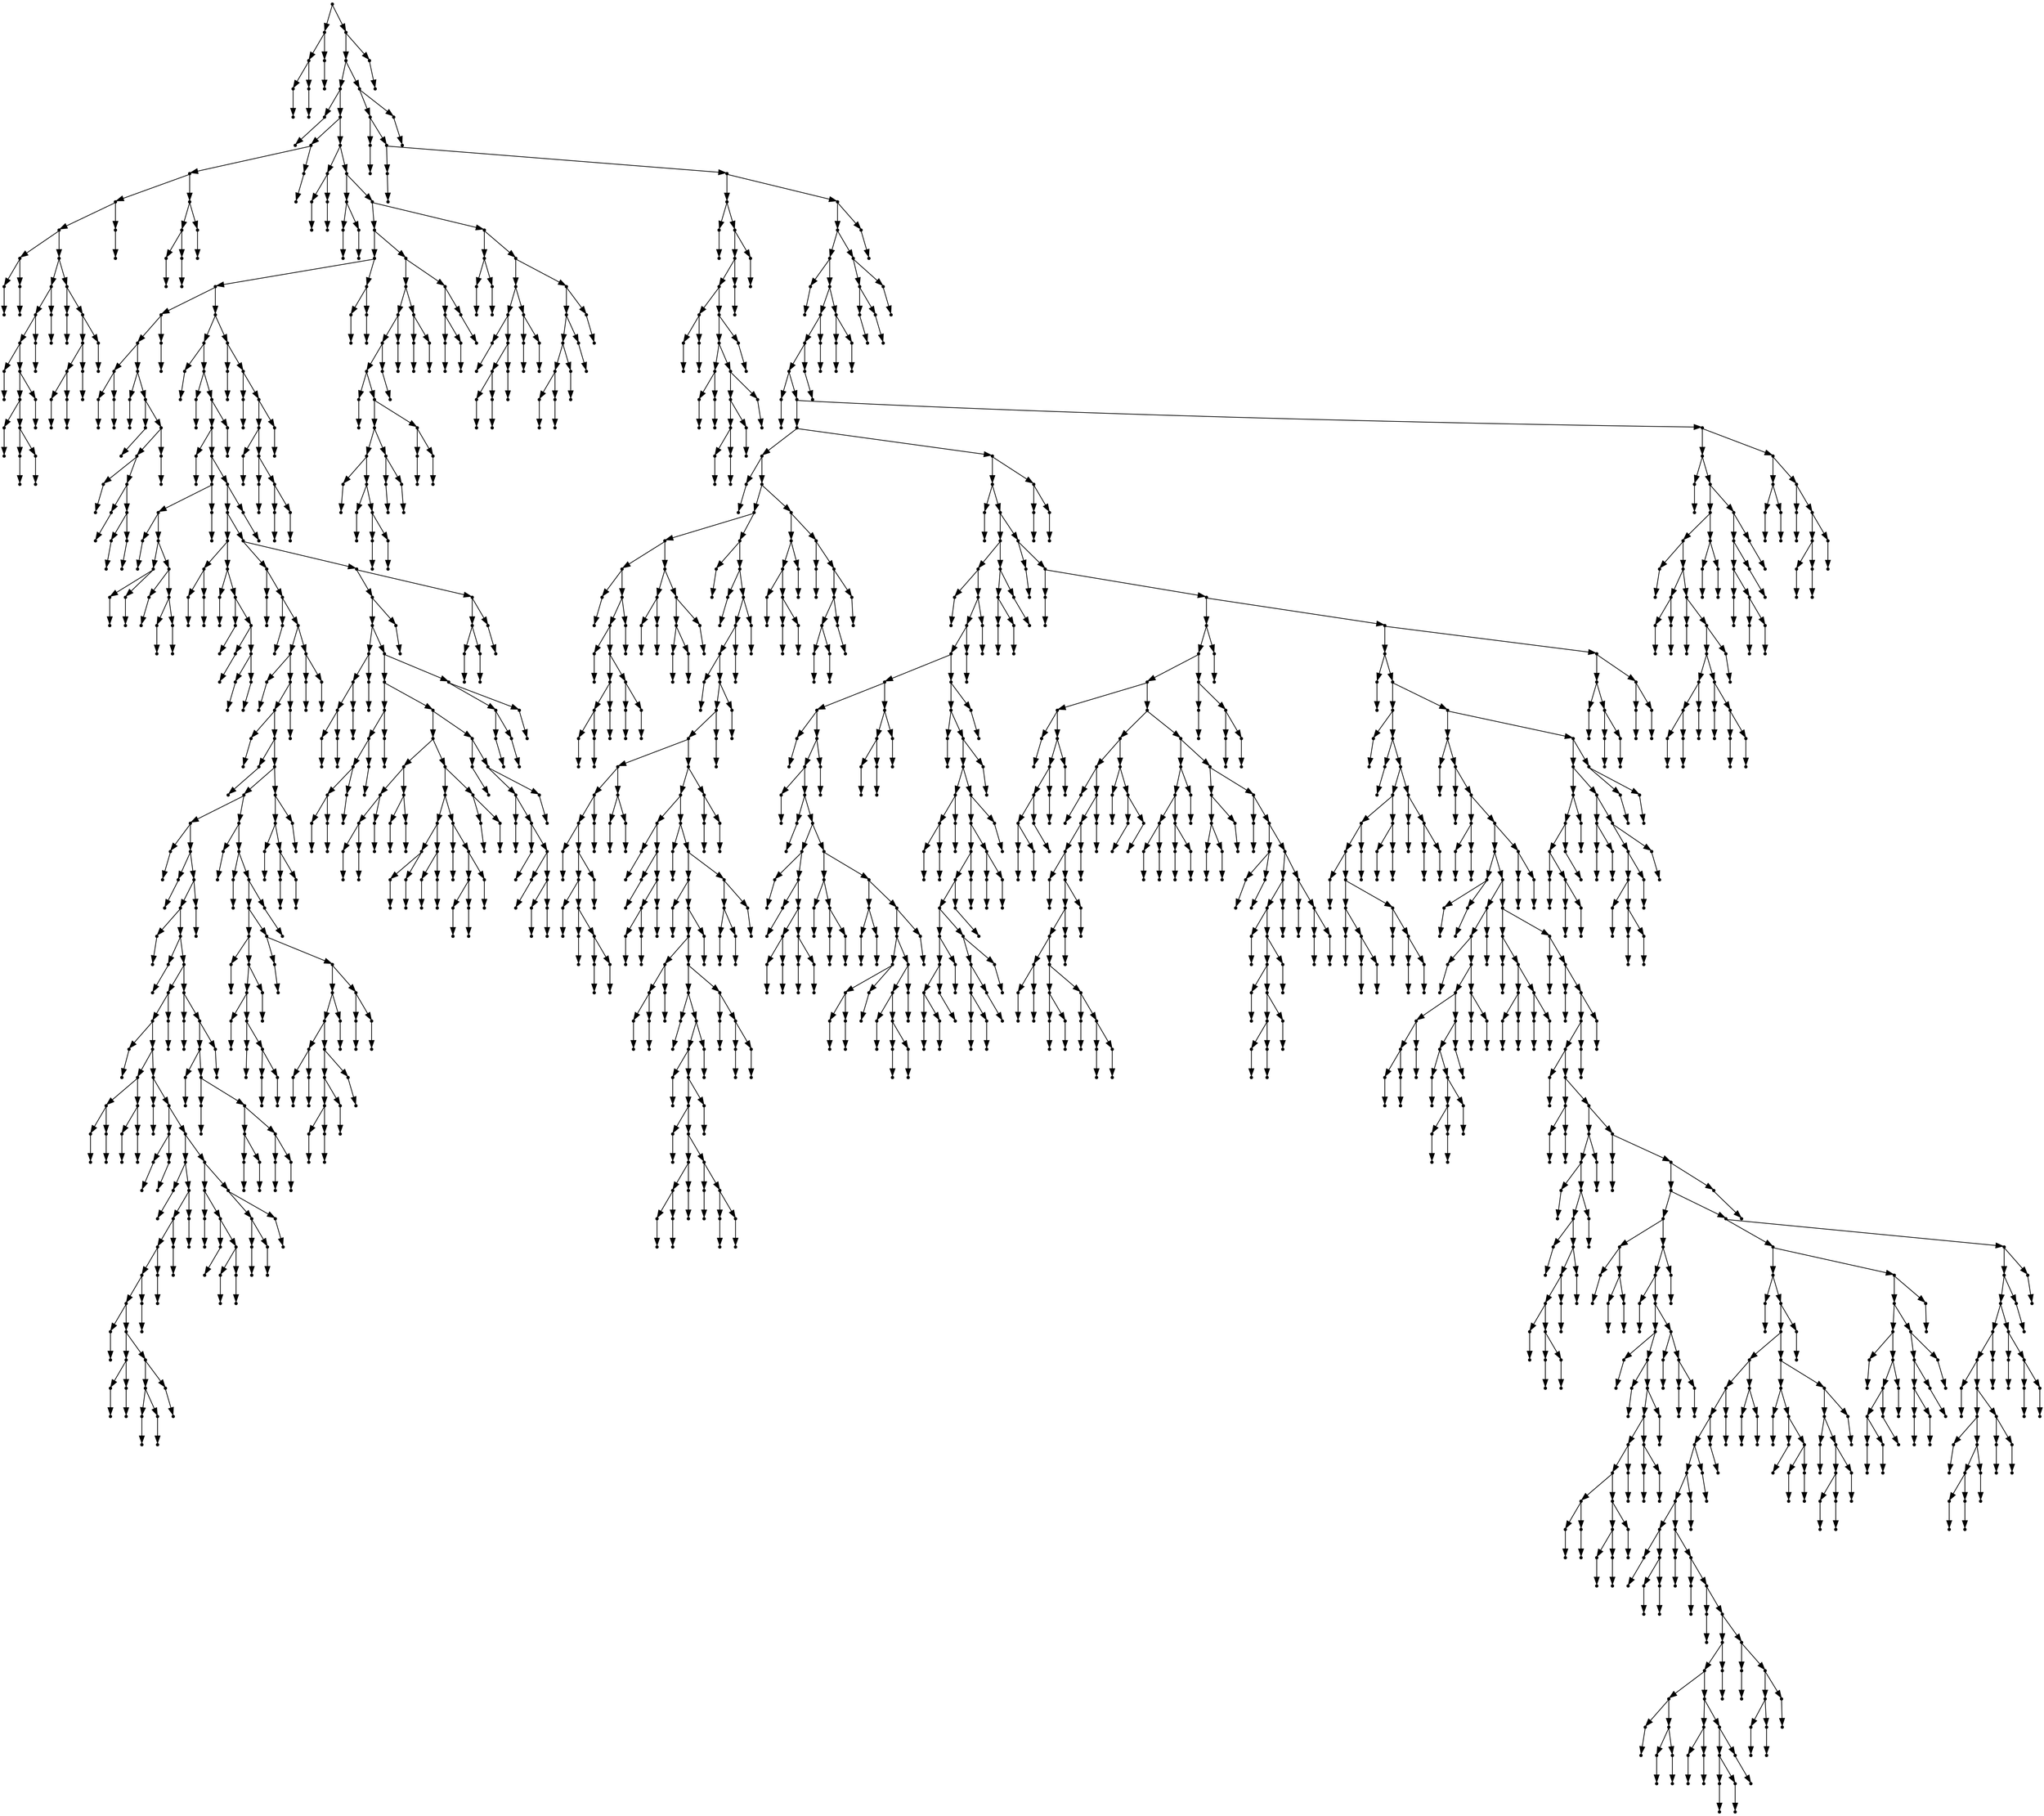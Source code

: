 digraph {
  1744 [shape=point];
  7 [shape=point];
  4 [shape=point];
  1 [shape=point];
  0 [shape=point];
  3 [shape=point];
  2 [shape=point];
  6 [shape=point];
  5 [shape=point];
  1743 [shape=point];
  1740 [shape=point];
  606 [shape=point];
  9 [shape=point];
  8 [shape=point];
  605 [shape=point];
  65 [shape=point];
  62 [shape=point];
  53 [shape=point];
  50 [shape=point];
  14 [shape=point];
  11 [shape=point];
  10 [shape=point];
  13 [shape=point];
  12 [shape=point];
  49 [shape=point];
  34 [shape=point];
  31 [shape=point];
  28 [shape=point];
  16 [shape=point];
  15 [shape=point];
  27 [shape=point];
  24 [shape=point];
  18 [shape=point];
  17 [shape=point];
  23 [shape=point];
  20 [shape=point];
  19 [shape=point];
  22 [shape=point];
  21 [shape=point];
  26 [shape=point];
  25 [shape=point];
  30 [shape=point];
  29 [shape=point];
  33 [shape=point];
  32 [shape=point];
  48 [shape=point];
  36 [shape=point];
  35 [shape=point];
  47 [shape=point];
  44 [shape=point];
  41 [shape=point];
  38 [shape=point];
  37 [shape=point];
  40 [shape=point];
  39 [shape=point];
  43 [shape=point];
  42 [shape=point];
  46 [shape=point];
  45 [shape=point];
  52 [shape=point];
  51 [shape=point];
  61 [shape=point];
  58 [shape=point];
  55 [shape=point];
  54 [shape=point];
  57 [shape=point];
  56 [shape=point];
  60 [shape=point];
  59 [shape=point];
  64 [shape=point];
  63 [shape=point];
  604 [shape=point];
  70 [shape=point];
  67 [shape=point];
  66 [shape=point];
  69 [shape=point];
  68 [shape=point];
  603 [shape=point];
  75 [shape=point];
  72 [shape=point];
  71 [shape=point];
  74 [shape=point];
  73 [shape=point];
  602 [shape=point];
  563 [shape=point];
  515 [shape=point];
  509 [shape=point];
  104 [shape=point];
  101 [shape=point];
  80 [shape=point];
  77 [shape=point];
  76 [shape=point];
  79 [shape=point];
  78 [shape=point];
  100 [shape=point];
  82 [shape=point];
  81 [shape=point];
  99 [shape=point];
  84 [shape=point];
  83 [shape=point];
  98 [shape=point];
  95 [shape=point];
  86 [shape=point];
  85 [shape=point];
  94 [shape=point];
  88 [shape=point];
  87 [shape=point];
  93 [shape=point];
  90 [shape=point];
  89 [shape=point];
  92 [shape=point];
  91 [shape=point];
  97 [shape=point];
  96 [shape=point];
  103 [shape=point];
  102 [shape=point];
  508 [shape=point];
  487 [shape=point];
  106 [shape=point];
  105 [shape=point];
  486 [shape=point];
  108 [shape=point];
  107 [shape=point];
  485 [shape=point];
  482 [shape=point];
  110 [shape=point];
  109 [shape=point];
  481 [shape=point];
  130 [shape=point];
  127 [shape=point];
  112 [shape=point];
  111 [shape=point];
  126 [shape=point];
  117 [shape=point];
  114 [shape=point];
  113 [shape=point];
  116 [shape=point];
  115 [shape=point];
  125 [shape=point];
  119 [shape=point];
  118 [shape=point];
  124 [shape=point];
  121 [shape=point];
  120 [shape=point];
  123 [shape=point];
  122 [shape=point];
  129 [shape=point];
  128 [shape=point];
  480 [shape=point];
  477 [shape=point];
  150 [shape=point];
  135 [shape=point];
  132 [shape=point];
  131 [shape=point];
  134 [shape=point];
  133 [shape=point];
  149 [shape=point];
  137 [shape=point];
  136 [shape=point];
  148 [shape=point];
  139 [shape=point];
  138 [shape=point];
  147 [shape=point];
  141 [shape=point];
  140 [shape=point];
  146 [shape=point];
  143 [shape=point];
  142 [shape=point];
  145 [shape=point];
  144 [shape=point];
  476 [shape=point];
  362 [shape=point];
  152 [shape=point];
  151 [shape=point];
  361 [shape=point];
  154 [shape=point];
  153 [shape=point];
  360 [shape=point];
  354 [shape=point];
  156 [shape=point];
  155 [shape=point];
  353 [shape=point];
  350 [shape=point];
  158 [shape=point];
  157 [shape=point];
  349 [shape=point];
  160 [shape=point];
  159 [shape=point];
  348 [shape=point];
  336 [shape=point];
  279 [shape=point];
  162 [shape=point];
  161 [shape=point];
  278 [shape=point];
  164 [shape=point];
  163 [shape=point];
  277 [shape=point];
  274 [shape=point];
  166 [shape=point];
  165 [shape=point];
  273 [shape=point];
  168 [shape=point];
  167 [shape=point];
  272 [shape=point];
  248 [shape=point];
  245 [shape=point];
  170 [shape=point];
  169 [shape=point];
  244 [shape=point];
  181 [shape=point];
  175 [shape=point];
  172 [shape=point];
  171 [shape=point];
  174 [shape=point];
  173 [shape=point];
  180 [shape=point];
  177 [shape=point];
  176 [shape=point];
  179 [shape=point];
  178 [shape=point];
  243 [shape=point];
  183 [shape=point];
  182 [shape=point];
  242 [shape=point];
  188 [shape=point];
  185 [shape=point];
  184 [shape=point];
  187 [shape=point];
  186 [shape=point];
  241 [shape=point];
  220 [shape=point];
  190 [shape=point];
  189 [shape=point];
  219 [shape=point];
  216 [shape=point];
  213 [shape=point];
  210 [shape=point];
  207 [shape=point];
  192 [shape=point];
  191 [shape=point];
  206 [shape=point];
  197 [shape=point];
  194 [shape=point];
  193 [shape=point];
  196 [shape=point];
  195 [shape=point];
  205 [shape=point];
  202 [shape=point];
  199 [shape=point];
  198 [shape=point];
  201 [shape=point];
  200 [shape=point];
  204 [shape=point];
  203 [shape=point];
  209 [shape=point];
  208 [shape=point];
  212 [shape=point];
  211 [shape=point];
  215 [shape=point];
  214 [shape=point];
  218 [shape=point];
  217 [shape=point];
  240 [shape=point];
  231 [shape=point];
  222 [shape=point];
  221 [shape=point];
  230 [shape=point];
  224 [shape=point];
  223 [shape=point];
  229 [shape=point];
  226 [shape=point];
  225 [shape=point];
  228 [shape=point];
  227 [shape=point];
  239 [shape=point];
  236 [shape=point];
  233 [shape=point];
  232 [shape=point];
  235 [shape=point];
  234 [shape=point];
  238 [shape=point];
  237 [shape=point];
  247 [shape=point];
  246 [shape=point];
  271 [shape=point];
  250 [shape=point];
  249 [shape=point];
  270 [shape=point];
  267 [shape=point];
  252 [shape=point];
  251 [shape=point];
  266 [shape=point];
  254 [shape=point];
  253 [shape=point];
  265 [shape=point];
  259 [shape=point];
  256 [shape=point];
  255 [shape=point];
  258 [shape=point];
  257 [shape=point];
  264 [shape=point];
  261 [shape=point];
  260 [shape=point];
  263 [shape=point];
  262 [shape=point];
  269 [shape=point];
  268 [shape=point];
  276 [shape=point];
  275 [shape=point];
  335 [shape=point];
  281 [shape=point];
  280 [shape=point];
  334 [shape=point];
  283 [shape=point];
  282 [shape=point];
  333 [shape=point];
  330 [shape=point];
  300 [shape=point];
  285 [shape=point];
  284 [shape=point];
  299 [shape=point];
  296 [shape=point];
  287 [shape=point];
  286 [shape=point];
  295 [shape=point];
  289 [shape=point];
  288 [shape=point];
  294 [shape=point];
  291 [shape=point];
  290 [shape=point];
  293 [shape=point];
  292 [shape=point];
  298 [shape=point];
  297 [shape=point];
  329 [shape=point];
  302 [shape=point];
  301 [shape=point];
  328 [shape=point];
  322 [shape=point];
  319 [shape=point];
  307 [shape=point];
  304 [shape=point];
  303 [shape=point];
  306 [shape=point];
  305 [shape=point];
  318 [shape=point];
  315 [shape=point];
  312 [shape=point];
  309 [shape=point];
  308 [shape=point];
  311 [shape=point];
  310 [shape=point];
  314 [shape=point];
  313 [shape=point];
  317 [shape=point];
  316 [shape=point];
  321 [shape=point];
  320 [shape=point];
  327 [shape=point];
  324 [shape=point];
  323 [shape=point];
  326 [shape=point];
  325 [shape=point];
  332 [shape=point];
  331 [shape=point];
  347 [shape=point];
  344 [shape=point];
  338 [shape=point];
  337 [shape=point];
  343 [shape=point];
  340 [shape=point];
  339 [shape=point];
  342 [shape=point];
  341 [shape=point];
  346 [shape=point];
  345 [shape=point];
  352 [shape=point];
  351 [shape=point];
  359 [shape=point];
  356 [shape=point];
  355 [shape=point];
  358 [shape=point];
  357 [shape=point];
  475 [shape=point];
  466 [shape=point];
  463 [shape=point];
  373 [shape=point];
  370 [shape=point];
  367 [shape=point];
  364 [shape=point];
  363 [shape=point];
  366 [shape=point];
  365 [shape=point];
  369 [shape=point];
  368 [shape=point];
  372 [shape=point];
  371 [shape=point];
  462 [shape=point];
  453 [shape=point];
  387 [shape=point];
  384 [shape=point];
  381 [shape=point];
  378 [shape=point];
  375 [shape=point];
  374 [shape=point];
  377 [shape=point];
  376 [shape=point];
  380 [shape=point];
  379 [shape=point];
  383 [shape=point];
  382 [shape=point];
  386 [shape=point];
  385 [shape=point];
  452 [shape=point];
  431 [shape=point];
  401 [shape=point];
  395 [shape=point];
  392 [shape=point];
  389 [shape=point];
  388 [shape=point];
  391 [shape=point];
  390 [shape=point];
  394 [shape=point];
  393 [shape=point];
  400 [shape=point];
  397 [shape=point];
  396 [shape=point];
  399 [shape=point];
  398 [shape=point];
  430 [shape=point];
  424 [shape=point];
  412 [shape=point];
  406 [shape=point];
  403 [shape=point];
  402 [shape=point];
  405 [shape=point];
  404 [shape=point];
  411 [shape=point];
  408 [shape=point];
  407 [shape=point];
  410 [shape=point];
  409 [shape=point];
  423 [shape=point];
  414 [shape=point];
  413 [shape=point];
  422 [shape=point];
  419 [shape=point];
  416 [shape=point];
  415 [shape=point];
  418 [shape=point];
  417 [shape=point];
  421 [shape=point];
  420 [shape=point];
  429 [shape=point];
  426 [shape=point];
  425 [shape=point];
  428 [shape=point];
  427 [shape=point];
  451 [shape=point];
  433 [shape=point];
  432 [shape=point];
  450 [shape=point];
  447 [shape=point];
  435 [shape=point];
  434 [shape=point];
  446 [shape=point];
  437 [shape=point];
  436 [shape=point];
  445 [shape=point];
  439 [shape=point];
  438 [shape=point];
  444 [shape=point];
  441 [shape=point];
  440 [shape=point];
  443 [shape=point];
  442 [shape=point];
  449 [shape=point];
  448 [shape=point];
  461 [shape=point];
  458 [shape=point];
  455 [shape=point];
  454 [shape=point];
  457 [shape=point];
  456 [shape=point];
  460 [shape=point];
  459 [shape=point];
  465 [shape=point];
  464 [shape=point];
  474 [shape=point];
  471 [shape=point];
  468 [shape=point];
  467 [shape=point];
  470 [shape=point];
  469 [shape=point];
  473 [shape=point];
  472 [shape=point];
  479 [shape=point];
  478 [shape=point];
  484 [shape=point];
  483 [shape=point];
  507 [shape=point];
  489 [shape=point];
  488 [shape=point];
  506 [shape=point];
  491 [shape=point];
  490 [shape=point];
  505 [shape=point];
  502 [shape=point];
  493 [shape=point];
  492 [shape=point];
  501 [shape=point];
  495 [shape=point];
  494 [shape=point];
  500 [shape=point];
  497 [shape=point];
  496 [shape=point];
  499 [shape=point];
  498 [shape=point];
  504 [shape=point];
  503 [shape=point];
  514 [shape=point];
  511 [shape=point];
  510 [shape=point];
  513 [shape=point];
  512 [shape=point];
  562 [shape=point];
  553 [shape=point];
  547 [shape=point];
  544 [shape=point];
  541 [shape=point];
  517 [shape=point];
  516 [shape=point];
  540 [shape=point];
  534 [shape=point];
  528 [shape=point];
  519 [shape=point];
  518 [shape=point];
  527 [shape=point];
  521 [shape=point];
  520 [shape=point];
  526 [shape=point];
  523 [shape=point];
  522 [shape=point];
  525 [shape=point];
  524 [shape=point];
  533 [shape=point];
  530 [shape=point];
  529 [shape=point];
  532 [shape=point];
  531 [shape=point];
  539 [shape=point];
  536 [shape=point];
  535 [shape=point];
  538 [shape=point];
  537 [shape=point];
  543 [shape=point];
  542 [shape=point];
  546 [shape=point];
  545 [shape=point];
  552 [shape=point];
  549 [shape=point];
  548 [shape=point];
  551 [shape=point];
  550 [shape=point];
  561 [shape=point];
  558 [shape=point];
  555 [shape=point];
  554 [shape=point];
  557 [shape=point];
  556 [shape=point];
  560 [shape=point];
  559 [shape=point];
  601 [shape=point];
  568 [shape=point];
  565 [shape=point];
  564 [shape=point];
  567 [shape=point];
  566 [shape=point];
  600 [shape=point];
  585 [shape=point];
  579 [shape=point];
  570 [shape=point];
  569 [shape=point];
  578 [shape=point];
  575 [shape=point];
  572 [shape=point];
  571 [shape=point];
  574 [shape=point];
  573 [shape=point];
  577 [shape=point];
  576 [shape=point];
  584 [shape=point];
  581 [shape=point];
  580 [shape=point];
  583 [shape=point];
  582 [shape=point];
  599 [shape=point];
  596 [shape=point];
  593 [shape=point];
  590 [shape=point];
  587 [shape=point];
  586 [shape=point];
  589 [shape=point];
  588 [shape=point];
  592 [shape=point];
  591 [shape=point];
  595 [shape=point];
  594 [shape=point];
  598 [shape=point];
  597 [shape=point];
  1739 [shape=point];
  1736 [shape=point];
  608 [shape=point];
  607 [shape=point];
  1735 [shape=point];
  610 [shape=point];
  609 [shape=point];
  1734 [shape=point];
  645 [shape=point];
  612 [shape=point];
  611 [shape=point];
  644 [shape=point];
  641 [shape=point];
  638 [shape=point];
  617 [shape=point];
  614 [shape=point];
  613 [shape=point];
  616 [shape=point];
  615 [shape=point];
  637 [shape=point];
  634 [shape=point];
  622 [shape=point];
  619 [shape=point];
  618 [shape=point];
  621 [shape=point];
  620 [shape=point];
  633 [shape=point];
  630 [shape=point];
  627 [shape=point];
  624 [shape=point];
  623 [shape=point];
  626 [shape=point];
  625 [shape=point];
  629 [shape=point];
  628 [shape=point];
  632 [shape=point];
  631 [shape=point];
  636 [shape=point];
  635 [shape=point];
  640 [shape=point];
  639 [shape=point];
  643 [shape=point];
  642 [shape=point];
  1733 [shape=point];
  1730 [shape=point];
  1721 [shape=point];
  647 [shape=point];
  646 [shape=point];
  1720 [shape=point];
  1714 [shape=point];
  1711 [shape=point];
  1708 [shape=point];
  649 [shape=point];
  648 [shape=point];
  1707 [shape=point];
  1632 [shape=point];
  855 [shape=point];
  651 [shape=point];
  650 [shape=point];
  854 [shape=point];
  827 [shape=point];
  689 [shape=point];
  674 [shape=point];
  653 [shape=point];
  652 [shape=point];
  673 [shape=point];
  670 [shape=point];
  655 [shape=point];
  654 [shape=point];
  669 [shape=point];
  663 [shape=point];
  660 [shape=point];
  657 [shape=point];
  656 [shape=point];
  659 [shape=point];
  658 [shape=point];
  662 [shape=point];
  661 [shape=point];
  668 [shape=point];
  665 [shape=point];
  664 [shape=point];
  667 [shape=point];
  666 [shape=point];
  672 [shape=point];
  671 [shape=point];
  688 [shape=point];
  679 [shape=point];
  676 [shape=point];
  675 [shape=point];
  678 [shape=point];
  677 [shape=point];
  687 [shape=point];
  684 [shape=point];
  681 [shape=point];
  680 [shape=point];
  683 [shape=point];
  682 [shape=point];
  686 [shape=point];
  685 [shape=point];
  826 [shape=point];
  691 [shape=point];
  690 [shape=point];
  825 [shape=point];
  693 [shape=point];
  692 [shape=point];
  824 [shape=point];
  821 [shape=point];
  818 [shape=point];
  695 [shape=point];
  694 [shape=point];
  817 [shape=point];
  814 [shape=point];
  811 [shape=point];
  721 [shape=point];
  715 [shape=point];
  712 [shape=point];
  697 [shape=point];
  696 [shape=point];
  711 [shape=point];
  708 [shape=point];
  699 [shape=point];
  698 [shape=point];
  707 [shape=point];
  701 [shape=point];
  700 [shape=point];
  706 [shape=point];
  703 [shape=point];
  702 [shape=point];
  705 [shape=point];
  704 [shape=point];
  710 [shape=point];
  709 [shape=point];
  714 [shape=point];
  713 [shape=point];
  720 [shape=point];
  717 [shape=point];
  716 [shape=point];
  719 [shape=point];
  718 [shape=point];
  810 [shape=point];
  804 [shape=point];
  735 [shape=point];
  723 [shape=point];
  722 [shape=point];
  734 [shape=point];
  725 [shape=point];
  724 [shape=point];
  733 [shape=point];
  730 [shape=point];
  727 [shape=point];
  726 [shape=point];
  729 [shape=point];
  728 [shape=point];
  732 [shape=point];
  731 [shape=point];
  803 [shape=point];
  737 [shape=point];
  736 [shape=point];
  802 [shape=point];
  793 [shape=point];
  739 [shape=point];
  738 [shape=point];
  792 [shape=point];
  789 [shape=point];
  747 [shape=point];
  744 [shape=point];
  741 [shape=point];
  740 [shape=point];
  743 [shape=point];
  742 [shape=point];
  746 [shape=point];
  745 [shape=point];
  788 [shape=point];
  779 [shape=point];
  749 [shape=point];
  748 [shape=point];
  778 [shape=point];
  775 [shape=point];
  751 [shape=point];
  750 [shape=point];
  774 [shape=point];
  771 [shape=point];
  753 [shape=point];
  752 [shape=point];
  770 [shape=point];
  761 [shape=point];
  758 [shape=point];
  755 [shape=point];
  754 [shape=point];
  757 [shape=point];
  756 [shape=point];
  760 [shape=point];
  759 [shape=point];
  769 [shape=point];
  763 [shape=point];
  762 [shape=point];
  768 [shape=point];
  765 [shape=point];
  764 [shape=point];
  767 [shape=point];
  766 [shape=point];
  773 [shape=point];
  772 [shape=point];
  777 [shape=point];
  776 [shape=point];
  787 [shape=point];
  781 [shape=point];
  780 [shape=point];
  786 [shape=point];
  783 [shape=point];
  782 [shape=point];
  785 [shape=point];
  784 [shape=point];
  791 [shape=point];
  790 [shape=point];
  801 [shape=point];
  798 [shape=point];
  795 [shape=point];
  794 [shape=point];
  797 [shape=point];
  796 [shape=point];
  800 [shape=point];
  799 [shape=point];
  809 [shape=point];
  806 [shape=point];
  805 [shape=point];
  808 [shape=point];
  807 [shape=point];
  813 [shape=point];
  812 [shape=point];
  816 [shape=point];
  815 [shape=point];
  820 [shape=point];
  819 [shape=point];
  823 [shape=point];
  822 [shape=point];
  853 [shape=point];
  838 [shape=point];
  835 [shape=point];
  829 [shape=point];
  828 [shape=point];
  834 [shape=point];
  831 [shape=point];
  830 [shape=point];
  833 [shape=point];
  832 [shape=point];
  837 [shape=point];
  836 [shape=point];
  852 [shape=point];
  840 [shape=point];
  839 [shape=point];
  851 [shape=point];
  848 [shape=point];
  845 [shape=point];
  842 [shape=point];
  841 [shape=point];
  844 [shape=point];
  843 [shape=point];
  847 [shape=point];
  846 [shape=point];
  850 [shape=point];
  849 [shape=point];
  1631 [shape=point];
  1625 [shape=point];
  857 [shape=point];
  856 [shape=point];
  1624 [shape=point];
  1009 [shape=point];
  1000 [shape=point];
  859 [shape=point];
  858 [shape=point];
  999 [shape=point];
  996 [shape=point];
  993 [shape=point];
  936 [shape=point];
  927 [shape=point];
  861 [shape=point];
  860 [shape=point];
  926 [shape=point];
  923 [shape=point];
  863 [shape=point];
  862 [shape=point];
  922 [shape=point];
  865 [shape=point];
  864 [shape=point];
  921 [shape=point];
  882 [shape=point];
  867 [shape=point];
  866 [shape=point];
  881 [shape=point];
  869 [shape=point];
  868 [shape=point];
  880 [shape=point];
  874 [shape=point];
  871 [shape=point];
  870 [shape=point];
  873 [shape=point];
  872 [shape=point];
  879 [shape=point];
  876 [shape=point];
  875 [shape=point];
  878 [shape=point];
  877 [shape=point];
  920 [shape=point];
  890 [shape=point];
  884 [shape=point];
  883 [shape=point];
  889 [shape=point];
  886 [shape=point];
  885 [shape=point];
  888 [shape=point];
  887 [shape=point];
  919 [shape=point];
  895 [shape=point];
  892 [shape=point];
  891 [shape=point];
  894 [shape=point];
  893 [shape=point];
  918 [shape=point];
  915 [shape=point];
  903 [shape=point];
  900 [shape=point];
  897 [shape=point];
  896 [shape=point];
  899 [shape=point];
  898 [shape=point];
  902 [shape=point];
  901 [shape=point];
  914 [shape=point];
  911 [shape=point];
  905 [shape=point];
  904 [shape=point];
  910 [shape=point];
  907 [shape=point];
  906 [shape=point];
  909 [shape=point];
  908 [shape=point];
  913 [shape=point];
  912 [shape=point];
  917 [shape=point];
  916 [shape=point];
  925 [shape=point];
  924 [shape=point];
  935 [shape=point];
  932 [shape=point];
  929 [shape=point];
  928 [shape=point];
  931 [shape=point];
  930 [shape=point];
  934 [shape=point];
  933 [shape=point];
  992 [shape=point];
  989 [shape=point];
  938 [shape=point];
  937 [shape=point];
  988 [shape=point];
  985 [shape=point];
  946 [shape=point];
  943 [shape=point];
  940 [shape=point];
  939 [shape=point];
  942 [shape=point];
  941 [shape=point];
  945 [shape=point];
  944 [shape=point];
  984 [shape=point];
  981 [shape=point];
  975 [shape=point];
  972 [shape=point];
  969 [shape=point];
  957 [shape=point];
  954 [shape=point];
  951 [shape=point];
  948 [shape=point];
  947 [shape=point];
  950 [shape=point];
  949 [shape=point];
  953 [shape=point];
  952 [shape=point];
  956 [shape=point];
  955 [shape=point];
  968 [shape=point];
  965 [shape=point];
  962 [shape=point];
  959 [shape=point];
  958 [shape=point];
  961 [shape=point];
  960 [shape=point];
  964 [shape=point];
  963 [shape=point];
  967 [shape=point];
  966 [shape=point];
  971 [shape=point];
  970 [shape=point];
  974 [shape=point];
  973 [shape=point];
  980 [shape=point];
  977 [shape=point];
  976 [shape=point];
  979 [shape=point];
  978 [shape=point];
  983 [shape=point];
  982 [shape=point];
  987 [shape=point];
  986 [shape=point];
  991 [shape=point];
  990 [shape=point];
  995 [shape=point];
  994 [shape=point];
  998 [shape=point];
  997 [shape=point];
  1008 [shape=point];
  1005 [shape=point];
  1002 [shape=point];
  1001 [shape=point];
  1004 [shape=point];
  1003 [shape=point];
  1007 [shape=point];
  1006 [shape=point];
  1623 [shape=point];
  1011 [shape=point];
  1010 [shape=point];
  1622 [shape=point];
  1013 [shape=point];
  1012 [shape=point];
  1621 [shape=point];
  1153 [shape=point];
  1150 [shape=point];
  1141 [shape=point];
  1030 [shape=point];
  1015 [shape=point];
  1014 [shape=point];
  1029 [shape=point];
  1026 [shape=point];
  1023 [shape=point];
  1020 [shape=point];
  1017 [shape=point];
  1016 [shape=point];
  1019 [shape=point];
  1018 [shape=point];
  1022 [shape=point];
  1021 [shape=point];
  1025 [shape=point];
  1024 [shape=point];
  1028 [shape=point];
  1027 [shape=point];
  1140 [shape=point];
  1077 [shape=point];
  1068 [shape=point];
  1032 [shape=point];
  1031 [shape=point];
  1067 [shape=point];
  1064 [shape=point];
  1061 [shape=point];
  1034 [shape=point];
  1033 [shape=point];
  1060 [shape=point];
  1057 [shape=point];
  1054 [shape=point];
  1039 [shape=point];
  1036 [shape=point];
  1035 [shape=point];
  1038 [shape=point];
  1037 [shape=point];
  1053 [shape=point];
  1044 [shape=point];
  1041 [shape=point];
  1040 [shape=point];
  1043 [shape=point];
  1042 [shape=point];
  1052 [shape=point];
  1046 [shape=point];
  1045 [shape=point];
  1051 [shape=point];
  1048 [shape=point];
  1047 [shape=point];
  1050 [shape=point];
  1049 [shape=point];
  1056 [shape=point];
  1055 [shape=point];
  1059 [shape=point];
  1058 [shape=point];
  1063 [shape=point];
  1062 [shape=point];
  1066 [shape=point];
  1065 [shape=point];
  1076 [shape=point];
  1070 [shape=point];
  1069 [shape=point];
  1075 [shape=point];
  1072 [shape=point];
  1071 [shape=point];
  1074 [shape=point];
  1073 [shape=point];
  1139 [shape=point];
  1091 [shape=point];
  1088 [shape=point];
  1082 [shape=point];
  1079 [shape=point];
  1078 [shape=point];
  1081 [shape=point];
  1080 [shape=point];
  1087 [shape=point];
  1084 [shape=point];
  1083 [shape=point];
  1086 [shape=point];
  1085 [shape=point];
  1090 [shape=point];
  1089 [shape=point];
  1138 [shape=point];
  1099 [shape=point];
  1096 [shape=point];
  1093 [shape=point];
  1092 [shape=point];
  1095 [shape=point];
  1094 [shape=point];
  1098 [shape=point];
  1097 [shape=point];
  1137 [shape=point];
  1101 [shape=point];
  1100 [shape=point];
  1136 [shape=point];
  1106 [shape=point];
  1103 [shape=point];
  1102 [shape=point];
  1105 [shape=point];
  1104 [shape=point];
  1135 [shape=point];
  1126 [shape=point];
  1123 [shape=point];
  1108 [shape=point];
  1107 [shape=point];
  1122 [shape=point];
  1119 [shape=point];
  1110 [shape=point];
  1109 [shape=point];
  1118 [shape=point];
  1115 [shape=point];
  1112 [shape=point];
  1111 [shape=point];
  1114 [shape=point];
  1113 [shape=point];
  1117 [shape=point];
  1116 [shape=point];
  1121 [shape=point];
  1120 [shape=point];
  1125 [shape=point];
  1124 [shape=point];
  1134 [shape=point];
  1128 [shape=point];
  1127 [shape=point];
  1133 [shape=point];
  1130 [shape=point];
  1129 [shape=point];
  1132 [shape=point];
  1131 [shape=point];
  1149 [shape=point];
  1143 [shape=point];
  1142 [shape=point];
  1148 [shape=point];
  1145 [shape=point];
  1144 [shape=point];
  1147 [shape=point];
  1146 [shape=point];
  1152 [shape=point];
  1151 [shape=point];
  1620 [shape=point];
  1605 [shape=point];
  1155 [shape=point];
  1154 [shape=point];
  1604 [shape=point];
  1199 [shape=point];
  1157 [shape=point];
  1156 [shape=point];
  1198 [shape=point];
  1159 [shape=point];
  1158 [shape=point];
  1197 [shape=point];
  1188 [shape=point];
  1182 [shape=point];
  1179 [shape=point];
  1161 [shape=point];
  1160 [shape=point];
  1178 [shape=point];
  1169 [shape=point];
  1163 [shape=point];
  1162 [shape=point];
  1168 [shape=point];
  1165 [shape=point];
  1164 [shape=point];
  1167 [shape=point];
  1166 [shape=point];
  1177 [shape=point];
  1171 [shape=point];
  1170 [shape=point];
  1176 [shape=point];
  1173 [shape=point];
  1172 [shape=point];
  1175 [shape=point];
  1174 [shape=point];
  1181 [shape=point];
  1180 [shape=point];
  1187 [shape=point];
  1184 [shape=point];
  1183 [shape=point];
  1186 [shape=point];
  1185 [shape=point];
  1196 [shape=point];
  1190 [shape=point];
  1189 [shape=point];
  1195 [shape=point];
  1192 [shape=point];
  1191 [shape=point];
  1194 [shape=point];
  1193 [shape=point];
  1603 [shape=point];
  1561 [shape=point];
  1201 [shape=point];
  1200 [shape=point];
  1560 [shape=point];
  1203 [shape=point];
  1202 [shape=point];
  1559 [shape=point];
  1208 [shape=point];
  1205 [shape=point];
  1204 [shape=point];
  1207 [shape=point];
  1206 [shape=point];
  1558 [shape=point];
  1552 [shape=point];
  1213 [shape=point];
  1210 [shape=point];
  1209 [shape=point];
  1212 [shape=point];
  1211 [shape=point];
  1551 [shape=point];
  1248 [shape=point];
  1245 [shape=point];
  1215 [shape=point];
  1214 [shape=point];
  1244 [shape=point];
  1238 [shape=point];
  1223 [shape=point];
  1220 [shape=point];
  1217 [shape=point];
  1216 [shape=point];
  1219 [shape=point];
  1218 [shape=point];
  1222 [shape=point];
  1221 [shape=point];
  1237 [shape=point];
  1234 [shape=point];
  1225 [shape=point];
  1224 [shape=point];
  1233 [shape=point];
  1230 [shape=point];
  1227 [shape=point];
  1226 [shape=point];
  1229 [shape=point];
  1228 [shape=point];
  1232 [shape=point];
  1231 [shape=point];
  1236 [shape=point];
  1235 [shape=point];
  1243 [shape=point];
  1240 [shape=point];
  1239 [shape=point];
  1242 [shape=point];
  1241 [shape=point];
  1247 [shape=point];
  1246 [shape=point];
  1550 [shape=point];
  1262 [shape=point];
  1250 [shape=point];
  1249 [shape=point];
  1261 [shape=point];
  1255 [shape=point];
  1252 [shape=point];
  1251 [shape=point];
  1254 [shape=point];
  1253 [shape=point];
  1260 [shape=point];
  1257 [shape=point];
  1256 [shape=point];
  1259 [shape=point];
  1258 [shape=point];
  1549 [shape=point];
  1264 [shape=point];
  1263 [shape=point];
  1548 [shape=point];
  1266 [shape=point];
  1265 [shape=point];
  1547 [shape=point];
  1544 [shape=point];
  1541 [shape=point];
  1268 [shape=point];
  1267 [shape=point];
  1540 [shape=point];
  1273 [shape=point];
  1270 [shape=point];
  1269 [shape=point];
  1272 [shape=point];
  1271 [shape=point];
  1539 [shape=point];
  1299 [shape=point];
  1296 [shape=point];
  1275 [shape=point];
  1274 [shape=point];
  1295 [shape=point];
  1292 [shape=point];
  1277 [shape=point];
  1276 [shape=point];
  1291 [shape=point];
  1288 [shape=point];
  1285 [shape=point];
  1279 [shape=point];
  1278 [shape=point];
  1284 [shape=point];
  1281 [shape=point];
  1280 [shape=point];
  1283 [shape=point];
  1282 [shape=point];
  1287 [shape=point];
  1286 [shape=point];
  1290 [shape=point];
  1289 [shape=point];
  1294 [shape=point];
  1293 [shape=point];
  1298 [shape=point];
  1297 [shape=point];
  1538 [shape=point];
  1301 [shape=point];
  1300 [shape=point];
  1537 [shape=point];
  1534 [shape=point];
  1357 [shape=point];
  1309 [shape=point];
  1303 [shape=point];
  1302 [shape=point];
  1308 [shape=point];
  1305 [shape=point];
  1304 [shape=point];
  1307 [shape=point];
  1306 [shape=point];
  1356 [shape=point];
  1353 [shape=point];
  1311 [shape=point];
  1310 [shape=point];
  1352 [shape=point];
  1343 [shape=point];
  1313 [shape=point];
  1312 [shape=point];
  1342 [shape=point];
  1315 [shape=point];
  1314 [shape=point];
  1341 [shape=point];
  1338 [shape=point];
  1332 [shape=point];
  1329 [shape=point];
  1320 [shape=point];
  1317 [shape=point];
  1316 [shape=point];
  1319 [shape=point];
  1318 [shape=point];
  1328 [shape=point];
  1325 [shape=point];
  1322 [shape=point];
  1321 [shape=point];
  1324 [shape=point];
  1323 [shape=point];
  1327 [shape=point];
  1326 [shape=point];
  1331 [shape=point];
  1330 [shape=point];
  1337 [shape=point];
  1334 [shape=point];
  1333 [shape=point];
  1336 [shape=point];
  1335 [shape=point];
  1340 [shape=point];
  1339 [shape=point];
  1351 [shape=point];
  1345 [shape=point];
  1344 [shape=point];
  1350 [shape=point];
  1347 [shape=point];
  1346 [shape=point];
  1349 [shape=point];
  1348 [shape=point];
  1355 [shape=point];
  1354 [shape=point];
  1533 [shape=point];
  1494 [shape=point];
  1464 [shape=point];
  1359 [shape=point];
  1358 [shape=point];
  1463 [shape=point];
  1460 [shape=point];
  1433 [shape=point];
  1427 [shape=point];
  1424 [shape=point];
  1421 [shape=point];
  1418 [shape=point];
  1415 [shape=point];
  1367 [shape=point];
  1361 [shape=point];
  1360 [shape=point];
  1366 [shape=point];
  1363 [shape=point];
  1362 [shape=point];
  1365 [shape=point];
  1364 [shape=point];
  1414 [shape=point];
  1369 [shape=point];
  1368 [shape=point];
  1413 [shape=point];
  1371 [shape=point];
  1370 [shape=point];
  1412 [shape=point];
  1373 [shape=point];
  1372 [shape=point];
  1411 [shape=point];
  1399 [shape=point];
  1396 [shape=point];
  1381 [shape=point];
  1375 [shape=point];
  1374 [shape=point];
  1380 [shape=point];
  1377 [shape=point];
  1376 [shape=point];
  1379 [shape=point];
  1378 [shape=point];
  1395 [shape=point];
  1386 [shape=point];
  1383 [shape=point];
  1382 [shape=point];
  1385 [shape=point];
  1384 [shape=point];
  1394 [shape=point];
  1391 [shape=point];
  1388 [shape=point];
  1387 [shape=point];
  1390 [shape=point];
  1389 [shape=point];
  1393 [shape=point];
  1392 [shape=point];
  1398 [shape=point];
  1397 [shape=point];
  1410 [shape=point];
  1401 [shape=point];
  1400 [shape=point];
  1409 [shape=point];
  1406 [shape=point];
  1403 [shape=point];
  1402 [shape=point];
  1405 [shape=point];
  1404 [shape=point];
  1408 [shape=point];
  1407 [shape=point];
  1417 [shape=point];
  1416 [shape=point];
  1420 [shape=point];
  1419 [shape=point];
  1423 [shape=point];
  1422 [shape=point];
  1426 [shape=point];
  1425 [shape=point];
  1432 [shape=point];
  1429 [shape=point];
  1428 [shape=point];
  1431 [shape=point];
  1430 [shape=point];
  1459 [shape=point];
  1444 [shape=point];
  1435 [shape=point];
  1434 [shape=point];
  1443 [shape=point];
  1437 [shape=point];
  1436 [shape=point];
  1442 [shape=point];
  1439 [shape=point];
  1438 [shape=point];
  1441 [shape=point];
  1440 [shape=point];
  1458 [shape=point];
  1455 [shape=point];
  1446 [shape=point];
  1445 [shape=point];
  1454 [shape=point];
  1451 [shape=point];
  1448 [shape=point];
  1447 [shape=point];
  1450 [shape=point];
  1449 [shape=point];
  1453 [shape=point];
  1452 [shape=point];
  1457 [shape=point];
  1456 [shape=point];
  1462 [shape=point];
  1461 [shape=point];
  1493 [shape=point];
  1490 [shape=point];
  1478 [shape=point];
  1466 [shape=point];
  1465 [shape=point];
  1477 [shape=point];
  1474 [shape=point];
  1471 [shape=point];
  1468 [shape=point];
  1467 [shape=point];
  1470 [shape=point];
  1469 [shape=point];
  1473 [shape=point];
  1472 [shape=point];
  1476 [shape=point];
  1475 [shape=point];
  1489 [shape=point];
  1486 [shape=point];
  1483 [shape=point];
  1480 [shape=point];
  1479 [shape=point];
  1482 [shape=point];
  1481 [shape=point];
  1485 [shape=point];
  1484 [shape=point];
  1488 [shape=point];
  1487 [shape=point];
  1492 [shape=point];
  1491 [shape=point];
  1532 [shape=point];
  1529 [shape=point];
  1526 [shape=point];
  1517 [shape=point];
  1514 [shape=point];
  1496 [shape=point];
  1495 [shape=point];
  1513 [shape=point];
  1507 [shape=point];
  1498 [shape=point];
  1497 [shape=point];
  1506 [shape=point];
  1503 [shape=point];
  1500 [shape=point];
  1499 [shape=point];
  1502 [shape=point];
  1501 [shape=point];
  1505 [shape=point];
  1504 [shape=point];
  1512 [shape=point];
  1509 [shape=point];
  1508 [shape=point];
  1511 [shape=point];
  1510 [shape=point];
  1516 [shape=point];
  1515 [shape=point];
  1525 [shape=point];
  1519 [shape=point];
  1518 [shape=point];
  1524 [shape=point];
  1521 [shape=point];
  1520 [shape=point];
  1523 [shape=point];
  1522 [shape=point];
  1528 [shape=point];
  1527 [shape=point];
  1531 [shape=point];
  1530 [shape=point];
  1536 [shape=point];
  1535 [shape=point];
  1543 [shape=point];
  1542 [shape=point];
  1546 [shape=point];
  1545 [shape=point];
  1557 [shape=point];
  1554 [shape=point];
  1553 [shape=point];
  1556 [shape=point];
  1555 [shape=point];
  1602 [shape=point];
  1596 [shape=point];
  1575 [shape=point];
  1572 [shape=point];
  1569 [shape=point];
  1563 [shape=point];
  1562 [shape=point];
  1568 [shape=point];
  1565 [shape=point];
  1564 [shape=point];
  1567 [shape=point];
  1566 [shape=point];
  1571 [shape=point];
  1570 [shape=point];
  1574 [shape=point];
  1573 [shape=point];
  1595 [shape=point];
  1580 [shape=point];
  1577 [shape=point];
  1576 [shape=point];
  1579 [shape=point];
  1578 [shape=point];
  1594 [shape=point];
  1591 [shape=point];
  1588 [shape=point];
  1582 [shape=point];
  1581 [shape=point];
  1587 [shape=point];
  1584 [shape=point];
  1583 [shape=point];
  1586 [shape=point];
  1585 [shape=point];
  1590 [shape=point];
  1589 [shape=point];
  1593 [shape=point];
  1592 [shape=point];
  1601 [shape=point];
  1598 [shape=point];
  1597 [shape=point];
  1600 [shape=point];
  1599 [shape=point];
  1619 [shape=point];
  1613 [shape=point];
  1607 [shape=point];
  1606 [shape=point];
  1612 [shape=point];
  1609 [shape=point];
  1608 [shape=point];
  1611 [shape=point];
  1610 [shape=point];
  1618 [shape=point];
  1615 [shape=point];
  1614 [shape=point];
  1617 [shape=point];
  1616 [shape=point];
  1630 [shape=point];
  1627 [shape=point];
  1626 [shape=point];
  1629 [shape=point];
  1628 [shape=point];
  1706 [shape=point];
  1688 [shape=point];
  1634 [shape=point];
  1633 [shape=point];
  1687 [shape=point];
  1672 [shape=point];
  1666 [shape=point];
  1636 [shape=point];
  1635 [shape=point];
  1665 [shape=point];
  1641 [shape=point];
  1638 [shape=point];
  1637 [shape=point];
  1640 [shape=point];
  1639 [shape=point];
  1664 [shape=point];
  1643 [shape=point];
  1642 [shape=point];
  1663 [shape=point];
  1660 [shape=point];
  1651 [shape=point];
  1648 [shape=point];
  1645 [shape=point];
  1644 [shape=point];
  1647 [shape=point];
  1646 [shape=point];
  1650 [shape=point];
  1649 [shape=point];
  1659 [shape=point];
  1653 [shape=point];
  1652 [shape=point];
  1658 [shape=point];
  1655 [shape=point];
  1654 [shape=point];
  1657 [shape=point];
  1656 [shape=point];
  1662 [shape=point];
  1661 [shape=point];
  1671 [shape=point];
  1668 [shape=point];
  1667 [shape=point];
  1670 [shape=point];
  1669 [shape=point];
  1686 [shape=point];
  1683 [shape=point];
  1680 [shape=point];
  1674 [shape=point];
  1673 [shape=point];
  1679 [shape=point];
  1676 [shape=point];
  1675 [shape=point];
  1678 [shape=point];
  1677 [shape=point];
  1682 [shape=point];
  1681 [shape=point];
  1685 [shape=point];
  1684 [shape=point];
  1705 [shape=point];
  1693 [shape=point];
  1690 [shape=point];
  1689 [shape=point];
  1692 [shape=point];
  1691 [shape=point];
  1704 [shape=point];
  1695 [shape=point];
  1694 [shape=point];
  1703 [shape=point];
  1700 [shape=point];
  1697 [shape=point];
  1696 [shape=point];
  1699 [shape=point];
  1698 [shape=point];
  1702 [shape=point];
  1701 [shape=point];
  1710 [shape=point];
  1709 [shape=point];
  1713 [shape=point];
  1712 [shape=point];
  1719 [shape=point];
  1716 [shape=point];
  1715 [shape=point];
  1718 [shape=point];
  1717 [shape=point];
  1729 [shape=point];
  1726 [shape=point];
  1723 [shape=point];
  1722 [shape=point];
  1725 [shape=point];
  1724 [shape=point];
  1728 [shape=point];
  1727 [shape=point];
  1732 [shape=point];
  1731 [shape=point];
  1738 [shape=point];
  1737 [shape=point];
  1742 [shape=point];
  1741 [shape=point];
1744 -> 7;
7 -> 4;
4 -> 1;
1 -> 0;
4 -> 3;
3 -> 2;
7 -> 6;
6 -> 5;
1744 -> 1743;
1743 -> 1740;
1740 -> 606;
606 -> 9;
9 -> 8;
606 -> 605;
605 -> 65;
65 -> 62;
62 -> 53;
53 -> 50;
50 -> 14;
14 -> 11;
11 -> 10;
14 -> 13;
13 -> 12;
50 -> 49;
49 -> 34;
34 -> 31;
31 -> 28;
28 -> 16;
16 -> 15;
28 -> 27;
27 -> 24;
24 -> 18;
18 -> 17;
24 -> 23;
23 -> 20;
20 -> 19;
23 -> 22;
22 -> 21;
27 -> 26;
26 -> 25;
31 -> 30;
30 -> 29;
34 -> 33;
33 -> 32;
49 -> 48;
48 -> 36;
36 -> 35;
48 -> 47;
47 -> 44;
44 -> 41;
41 -> 38;
38 -> 37;
41 -> 40;
40 -> 39;
44 -> 43;
43 -> 42;
47 -> 46;
46 -> 45;
53 -> 52;
52 -> 51;
62 -> 61;
61 -> 58;
58 -> 55;
55 -> 54;
58 -> 57;
57 -> 56;
61 -> 60;
60 -> 59;
65 -> 64;
64 -> 63;
605 -> 604;
604 -> 70;
70 -> 67;
67 -> 66;
70 -> 69;
69 -> 68;
604 -> 603;
603 -> 75;
75 -> 72;
72 -> 71;
75 -> 74;
74 -> 73;
603 -> 602;
602 -> 563;
563 -> 515;
515 -> 509;
509 -> 104;
104 -> 101;
101 -> 80;
80 -> 77;
77 -> 76;
80 -> 79;
79 -> 78;
101 -> 100;
100 -> 82;
82 -> 81;
100 -> 99;
99 -> 84;
84 -> 83;
99 -> 98;
98 -> 95;
95 -> 86;
86 -> 85;
95 -> 94;
94 -> 88;
88 -> 87;
94 -> 93;
93 -> 90;
90 -> 89;
93 -> 92;
92 -> 91;
98 -> 97;
97 -> 96;
104 -> 103;
103 -> 102;
509 -> 508;
508 -> 487;
487 -> 106;
106 -> 105;
487 -> 486;
486 -> 108;
108 -> 107;
486 -> 485;
485 -> 482;
482 -> 110;
110 -> 109;
482 -> 481;
481 -> 130;
130 -> 127;
127 -> 112;
112 -> 111;
127 -> 126;
126 -> 117;
117 -> 114;
114 -> 113;
117 -> 116;
116 -> 115;
126 -> 125;
125 -> 119;
119 -> 118;
125 -> 124;
124 -> 121;
121 -> 120;
124 -> 123;
123 -> 122;
130 -> 129;
129 -> 128;
481 -> 480;
480 -> 477;
477 -> 150;
150 -> 135;
135 -> 132;
132 -> 131;
135 -> 134;
134 -> 133;
150 -> 149;
149 -> 137;
137 -> 136;
149 -> 148;
148 -> 139;
139 -> 138;
148 -> 147;
147 -> 141;
141 -> 140;
147 -> 146;
146 -> 143;
143 -> 142;
146 -> 145;
145 -> 144;
477 -> 476;
476 -> 362;
362 -> 152;
152 -> 151;
362 -> 361;
361 -> 154;
154 -> 153;
361 -> 360;
360 -> 354;
354 -> 156;
156 -> 155;
354 -> 353;
353 -> 350;
350 -> 158;
158 -> 157;
350 -> 349;
349 -> 160;
160 -> 159;
349 -> 348;
348 -> 336;
336 -> 279;
279 -> 162;
162 -> 161;
279 -> 278;
278 -> 164;
164 -> 163;
278 -> 277;
277 -> 274;
274 -> 166;
166 -> 165;
274 -> 273;
273 -> 168;
168 -> 167;
273 -> 272;
272 -> 248;
248 -> 245;
245 -> 170;
170 -> 169;
245 -> 244;
244 -> 181;
181 -> 175;
175 -> 172;
172 -> 171;
175 -> 174;
174 -> 173;
181 -> 180;
180 -> 177;
177 -> 176;
180 -> 179;
179 -> 178;
244 -> 243;
243 -> 183;
183 -> 182;
243 -> 242;
242 -> 188;
188 -> 185;
185 -> 184;
188 -> 187;
187 -> 186;
242 -> 241;
241 -> 220;
220 -> 190;
190 -> 189;
220 -> 219;
219 -> 216;
216 -> 213;
213 -> 210;
210 -> 207;
207 -> 192;
192 -> 191;
207 -> 206;
206 -> 197;
197 -> 194;
194 -> 193;
197 -> 196;
196 -> 195;
206 -> 205;
205 -> 202;
202 -> 199;
199 -> 198;
202 -> 201;
201 -> 200;
205 -> 204;
204 -> 203;
210 -> 209;
209 -> 208;
213 -> 212;
212 -> 211;
216 -> 215;
215 -> 214;
219 -> 218;
218 -> 217;
241 -> 240;
240 -> 231;
231 -> 222;
222 -> 221;
231 -> 230;
230 -> 224;
224 -> 223;
230 -> 229;
229 -> 226;
226 -> 225;
229 -> 228;
228 -> 227;
240 -> 239;
239 -> 236;
236 -> 233;
233 -> 232;
236 -> 235;
235 -> 234;
239 -> 238;
238 -> 237;
248 -> 247;
247 -> 246;
272 -> 271;
271 -> 250;
250 -> 249;
271 -> 270;
270 -> 267;
267 -> 252;
252 -> 251;
267 -> 266;
266 -> 254;
254 -> 253;
266 -> 265;
265 -> 259;
259 -> 256;
256 -> 255;
259 -> 258;
258 -> 257;
265 -> 264;
264 -> 261;
261 -> 260;
264 -> 263;
263 -> 262;
270 -> 269;
269 -> 268;
277 -> 276;
276 -> 275;
336 -> 335;
335 -> 281;
281 -> 280;
335 -> 334;
334 -> 283;
283 -> 282;
334 -> 333;
333 -> 330;
330 -> 300;
300 -> 285;
285 -> 284;
300 -> 299;
299 -> 296;
296 -> 287;
287 -> 286;
296 -> 295;
295 -> 289;
289 -> 288;
295 -> 294;
294 -> 291;
291 -> 290;
294 -> 293;
293 -> 292;
299 -> 298;
298 -> 297;
330 -> 329;
329 -> 302;
302 -> 301;
329 -> 328;
328 -> 322;
322 -> 319;
319 -> 307;
307 -> 304;
304 -> 303;
307 -> 306;
306 -> 305;
319 -> 318;
318 -> 315;
315 -> 312;
312 -> 309;
309 -> 308;
312 -> 311;
311 -> 310;
315 -> 314;
314 -> 313;
318 -> 317;
317 -> 316;
322 -> 321;
321 -> 320;
328 -> 327;
327 -> 324;
324 -> 323;
327 -> 326;
326 -> 325;
333 -> 332;
332 -> 331;
348 -> 347;
347 -> 344;
344 -> 338;
338 -> 337;
344 -> 343;
343 -> 340;
340 -> 339;
343 -> 342;
342 -> 341;
347 -> 346;
346 -> 345;
353 -> 352;
352 -> 351;
360 -> 359;
359 -> 356;
356 -> 355;
359 -> 358;
358 -> 357;
476 -> 475;
475 -> 466;
466 -> 463;
463 -> 373;
373 -> 370;
370 -> 367;
367 -> 364;
364 -> 363;
367 -> 366;
366 -> 365;
370 -> 369;
369 -> 368;
373 -> 372;
372 -> 371;
463 -> 462;
462 -> 453;
453 -> 387;
387 -> 384;
384 -> 381;
381 -> 378;
378 -> 375;
375 -> 374;
378 -> 377;
377 -> 376;
381 -> 380;
380 -> 379;
384 -> 383;
383 -> 382;
387 -> 386;
386 -> 385;
453 -> 452;
452 -> 431;
431 -> 401;
401 -> 395;
395 -> 392;
392 -> 389;
389 -> 388;
392 -> 391;
391 -> 390;
395 -> 394;
394 -> 393;
401 -> 400;
400 -> 397;
397 -> 396;
400 -> 399;
399 -> 398;
431 -> 430;
430 -> 424;
424 -> 412;
412 -> 406;
406 -> 403;
403 -> 402;
406 -> 405;
405 -> 404;
412 -> 411;
411 -> 408;
408 -> 407;
411 -> 410;
410 -> 409;
424 -> 423;
423 -> 414;
414 -> 413;
423 -> 422;
422 -> 419;
419 -> 416;
416 -> 415;
419 -> 418;
418 -> 417;
422 -> 421;
421 -> 420;
430 -> 429;
429 -> 426;
426 -> 425;
429 -> 428;
428 -> 427;
452 -> 451;
451 -> 433;
433 -> 432;
451 -> 450;
450 -> 447;
447 -> 435;
435 -> 434;
447 -> 446;
446 -> 437;
437 -> 436;
446 -> 445;
445 -> 439;
439 -> 438;
445 -> 444;
444 -> 441;
441 -> 440;
444 -> 443;
443 -> 442;
450 -> 449;
449 -> 448;
462 -> 461;
461 -> 458;
458 -> 455;
455 -> 454;
458 -> 457;
457 -> 456;
461 -> 460;
460 -> 459;
466 -> 465;
465 -> 464;
475 -> 474;
474 -> 471;
471 -> 468;
468 -> 467;
471 -> 470;
470 -> 469;
474 -> 473;
473 -> 472;
480 -> 479;
479 -> 478;
485 -> 484;
484 -> 483;
508 -> 507;
507 -> 489;
489 -> 488;
507 -> 506;
506 -> 491;
491 -> 490;
506 -> 505;
505 -> 502;
502 -> 493;
493 -> 492;
502 -> 501;
501 -> 495;
495 -> 494;
501 -> 500;
500 -> 497;
497 -> 496;
500 -> 499;
499 -> 498;
505 -> 504;
504 -> 503;
515 -> 514;
514 -> 511;
511 -> 510;
514 -> 513;
513 -> 512;
563 -> 562;
562 -> 553;
553 -> 547;
547 -> 544;
544 -> 541;
541 -> 517;
517 -> 516;
541 -> 540;
540 -> 534;
534 -> 528;
528 -> 519;
519 -> 518;
528 -> 527;
527 -> 521;
521 -> 520;
527 -> 526;
526 -> 523;
523 -> 522;
526 -> 525;
525 -> 524;
534 -> 533;
533 -> 530;
530 -> 529;
533 -> 532;
532 -> 531;
540 -> 539;
539 -> 536;
536 -> 535;
539 -> 538;
538 -> 537;
544 -> 543;
543 -> 542;
547 -> 546;
546 -> 545;
553 -> 552;
552 -> 549;
549 -> 548;
552 -> 551;
551 -> 550;
562 -> 561;
561 -> 558;
558 -> 555;
555 -> 554;
558 -> 557;
557 -> 556;
561 -> 560;
560 -> 559;
602 -> 601;
601 -> 568;
568 -> 565;
565 -> 564;
568 -> 567;
567 -> 566;
601 -> 600;
600 -> 585;
585 -> 579;
579 -> 570;
570 -> 569;
579 -> 578;
578 -> 575;
575 -> 572;
572 -> 571;
575 -> 574;
574 -> 573;
578 -> 577;
577 -> 576;
585 -> 584;
584 -> 581;
581 -> 580;
584 -> 583;
583 -> 582;
600 -> 599;
599 -> 596;
596 -> 593;
593 -> 590;
590 -> 587;
587 -> 586;
590 -> 589;
589 -> 588;
593 -> 592;
592 -> 591;
596 -> 595;
595 -> 594;
599 -> 598;
598 -> 597;
1740 -> 1739;
1739 -> 1736;
1736 -> 608;
608 -> 607;
1736 -> 1735;
1735 -> 610;
610 -> 609;
1735 -> 1734;
1734 -> 645;
645 -> 612;
612 -> 611;
645 -> 644;
644 -> 641;
641 -> 638;
638 -> 617;
617 -> 614;
614 -> 613;
617 -> 616;
616 -> 615;
638 -> 637;
637 -> 634;
634 -> 622;
622 -> 619;
619 -> 618;
622 -> 621;
621 -> 620;
634 -> 633;
633 -> 630;
630 -> 627;
627 -> 624;
624 -> 623;
627 -> 626;
626 -> 625;
630 -> 629;
629 -> 628;
633 -> 632;
632 -> 631;
637 -> 636;
636 -> 635;
641 -> 640;
640 -> 639;
644 -> 643;
643 -> 642;
1734 -> 1733;
1733 -> 1730;
1730 -> 1721;
1721 -> 647;
647 -> 646;
1721 -> 1720;
1720 -> 1714;
1714 -> 1711;
1711 -> 1708;
1708 -> 649;
649 -> 648;
1708 -> 1707;
1707 -> 1632;
1632 -> 855;
855 -> 651;
651 -> 650;
855 -> 854;
854 -> 827;
827 -> 689;
689 -> 674;
674 -> 653;
653 -> 652;
674 -> 673;
673 -> 670;
670 -> 655;
655 -> 654;
670 -> 669;
669 -> 663;
663 -> 660;
660 -> 657;
657 -> 656;
660 -> 659;
659 -> 658;
663 -> 662;
662 -> 661;
669 -> 668;
668 -> 665;
665 -> 664;
668 -> 667;
667 -> 666;
673 -> 672;
672 -> 671;
689 -> 688;
688 -> 679;
679 -> 676;
676 -> 675;
679 -> 678;
678 -> 677;
688 -> 687;
687 -> 684;
684 -> 681;
681 -> 680;
684 -> 683;
683 -> 682;
687 -> 686;
686 -> 685;
827 -> 826;
826 -> 691;
691 -> 690;
826 -> 825;
825 -> 693;
693 -> 692;
825 -> 824;
824 -> 821;
821 -> 818;
818 -> 695;
695 -> 694;
818 -> 817;
817 -> 814;
814 -> 811;
811 -> 721;
721 -> 715;
715 -> 712;
712 -> 697;
697 -> 696;
712 -> 711;
711 -> 708;
708 -> 699;
699 -> 698;
708 -> 707;
707 -> 701;
701 -> 700;
707 -> 706;
706 -> 703;
703 -> 702;
706 -> 705;
705 -> 704;
711 -> 710;
710 -> 709;
715 -> 714;
714 -> 713;
721 -> 720;
720 -> 717;
717 -> 716;
720 -> 719;
719 -> 718;
811 -> 810;
810 -> 804;
804 -> 735;
735 -> 723;
723 -> 722;
735 -> 734;
734 -> 725;
725 -> 724;
734 -> 733;
733 -> 730;
730 -> 727;
727 -> 726;
730 -> 729;
729 -> 728;
733 -> 732;
732 -> 731;
804 -> 803;
803 -> 737;
737 -> 736;
803 -> 802;
802 -> 793;
793 -> 739;
739 -> 738;
793 -> 792;
792 -> 789;
789 -> 747;
747 -> 744;
744 -> 741;
741 -> 740;
744 -> 743;
743 -> 742;
747 -> 746;
746 -> 745;
789 -> 788;
788 -> 779;
779 -> 749;
749 -> 748;
779 -> 778;
778 -> 775;
775 -> 751;
751 -> 750;
775 -> 774;
774 -> 771;
771 -> 753;
753 -> 752;
771 -> 770;
770 -> 761;
761 -> 758;
758 -> 755;
755 -> 754;
758 -> 757;
757 -> 756;
761 -> 760;
760 -> 759;
770 -> 769;
769 -> 763;
763 -> 762;
769 -> 768;
768 -> 765;
765 -> 764;
768 -> 767;
767 -> 766;
774 -> 773;
773 -> 772;
778 -> 777;
777 -> 776;
788 -> 787;
787 -> 781;
781 -> 780;
787 -> 786;
786 -> 783;
783 -> 782;
786 -> 785;
785 -> 784;
792 -> 791;
791 -> 790;
802 -> 801;
801 -> 798;
798 -> 795;
795 -> 794;
798 -> 797;
797 -> 796;
801 -> 800;
800 -> 799;
810 -> 809;
809 -> 806;
806 -> 805;
809 -> 808;
808 -> 807;
814 -> 813;
813 -> 812;
817 -> 816;
816 -> 815;
821 -> 820;
820 -> 819;
824 -> 823;
823 -> 822;
854 -> 853;
853 -> 838;
838 -> 835;
835 -> 829;
829 -> 828;
835 -> 834;
834 -> 831;
831 -> 830;
834 -> 833;
833 -> 832;
838 -> 837;
837 -> 836;
853 -> 852;
852 -> 840;
840 -> 839;
852 -> 851;
851 -> 848;
848 -> 845;
845 -> 842;
842 -> 841;
845 -> 844;
844 -> 843;
848 -> 847;
847 -> 846;
851 -> 850;
850 -> 849;
1632 -> 1631;
1631 -> 1625;
1625 -> 857;
857 -> 856;
1625 -> 1624;
1624 -> 1009;
1009 -> 1000;
1000 -> 859;
859 -> 858;
1000 -> 999;
999 -> 996;
996 -> 993;
993 -> 936;
936 -> 927;
927 -> 861;
861 -> 860;
927 -> 926;
926 -> 923;
923 -> 863;
863 -> 862;
923 -> 922;
922 -> 865;
865 -> 864;
922 -> 921;
921 -> 882;
882 -> 867;
867 -> 866;
882 -> 881;
881 -> 869;
869 -> 868;
881 -> 880;
880 -> 874;
874 -> 871;
871 -> 870;
874 -> 873;
873 -> 872;
880 -> 879;
879 -> 876;
876 -> 875;
879 -> 878;
878 -> 877;
921 -> 920;
920 -> 890;
890 -> 884;
884 -> 883;
890 -> 889;
889 -> 886;
886 -> 885;
889 -> 888;
888 -> 887;
920 -> 919;
919 -> 895;
895 -> 892;
892 -> 891;
895 -> 894;
894 -> 893;
919 -> 918;
918 -> 915;
915 -> 903;
903 -> 900;
900 -> 897;
897 -> 896;
900 -> 899;
899 -> 898;
903 -> 902;
902 -> 901;
915 -> 914;
914 -> 911;
911 -> 905;
905 -> 904;
911 -> 910;
910 -> 907;
907 -> 906;
910 -> 909;
909 -> 908;
914 -> 913;
913 -> 912;
918 -> 917;
917 -> 916;
926 -> 925;
925 -> 924;
936 -> 935;
935 -> 932;
932 -> 929;
929 -> 928;
932 -> 931;
931 -> 930;
935 -> 934;
934 -> 933;
993 -> 992;
992 -> 989;
989 -> 938;
938 -> 937;
989 -> 988;
988 -> 985;
985 -> 946;
946 -> 943;
943 -> 940;
940 -> 939;
943 -> 942;
942 -> 941;
946 -> 945;
945 -> 944;
985 -> 984;
984 -> 981;
981 -> 975;
975 -> 972;
972 -> 969;
969 -> 957;
957 -> 954;
954 -> 951;
951 -> 948;
948 -> 947;
951 -> 950;
950 -> 949;
954 -> 953;
953 -> 952;
957 -> 956;
956 -> 955;
969 -> 968;
968 -> 965;
965 -> 962;
962 -> 959;
959 -> 958;
962 -> 961;
961 -> 960;
965 -> 964;
964 -> 963;
968 -> 967;
967 -> 966;
972 -> 971;
971 -> 970;
975 -> 974;
974 -> 973;
981 -> 980;
980 -> 977;
977 -> 976;
980 -> 979;
979 -> 978;
984 -> 983;
983 -> 982;
988 -> 987;
987 -> 986;
992 -> 991;
991 -> 990;
996 -> 995;
995 -> 994;
999 -> 998;
998 -> 997;
1009 -> 1008;
1008 -> 1005;
1005 -> 1002;
1002 -> 1001;
1005 -> 1004;
1004 -> 1003;
1008 -> 1007;
1007 -> 1006;
1624 -> 1623;
1623 -> 1011;
1011 -> 1010;
1623 -> 1622;
1622 -> 1013;
1013 -> 1012;
1622 -> 1621;
1621 -> 1153;
1153 -> 1150;
1150 -> 1141;
1141 -> 1030;
1030 -> 1015;
1015 -> 1014;
1030 -> 1029;
1029 -> 1026;
1026 -> 1023;
1023 -> 1020;
1020 -> 1017;
1017 -> 1016;
1020 -> 1019;
1019 -> 1018;
1023 -> 1022;
1022 -> 1021;
1026 -> 1025;
1025 -> 1024;
1029 -> 1028;
1028 -> 1027;
1141 -> 1140;
1140 -> 1077;
1077 -> 1068;
1068 -> 1032;
1032 -> 1031;
1068 -> 1067;
1067 -> 1064;
1064 -> 1061;
1061 -> 1034;
1034 -> 1033;
1061 -> 1060;
1060 -> 1057;
1057 -> 1054;
1054 -> 1039;
1039 -> 1036;
1036 -> 1035;
1039 -> 1038;
1038 -> 1037;
1054 -> 1053;
1053 -> 1044;
1044 -> 1041;
1041 -> 1040;
1044 -> 1043;
1043 -> 1042;
1053 -> 1052;
1052 -> 1046;
1046 -> 1045;
1052 -> 1051;
1051 -> 1048;
1048 -> 1047;
1051 -> 1050;
1050 -> 1049;
1057 -> 1056;
1056 -> 1055;
1060 -> 1059;
1059 -> 1058;
1064 -> 1063;
1063 -> 1062;
1067 -> 1066;
1066 -> 1065;
1077 -> 1076;
1076 -> 1070;
1070 -> 1069;
1076 -> 1075;
1075 -> 1072;
1072 -> 1071;
1075 -> 1074;
1074 -> 1073;
1140 -> 1139;
1139 -> 1091;
1091 -> 1088;
1088 -> 1082;
1082 -> 1079;
1079 -> 1078;
1082 -> 1081;
1081 -> 1080;
1088 -> 1087;
1087 -> 1084;
1084 -> 1083;
1087 -> 1086;
1086 -> 1085;
1091 -> 1090;
1090 -> 1089;
1139 -> 1138;
1138 -> 1099;
1099 -> 1096;
1096 -> 1093;
1093 -> 1092;
1096 -> 1095;
1095 -> 1094;
1099 -> 1098;
1098 -> 1097;
1138 -> 1137;
1137 -> 1101;
1101 -> 1100;
1137 -> 1136;
1136 -> 1106;
1106 -> 1103;
1103 -> 1102;
1106 -> 1105;
1105 -> 1104;
1136 -> 1135;
1135 -> 1126;
1126 -> 1123;
1123 -> 1108;
1108 -> 1107;
1123 -> 1122;
1122 -> 1119;
1119 -> 1110;
1110 -> 1109;
1119 -> 1118;
1118 -> 1115;
1115 -> 1112;
1112 -> 1111;
1115 -> 1114;
1114 -> 1113;
1118 -> 1117;
1117 -> 1116;
1122 -> 1121;
1121 -> 1120;
1126 -> 1125;
1125 -> 1124;
1135 -> 1134;
1134 -> 1128;
1128 -> 1127;
1134 -> 1133;
1133 -> 1130;
1130 -> 1129;
1133 -> 1132;
1132 -> 1131;
1150 -> 1149;
1149 -> 1143;
1143 -> 1142;
1149 -> 1148;
1148 -> 1145;
1145 -> 1144;
1148 -> 1147;
1147 -> 1146;
1153 -> 1152;
1152 -> 1151;
1621 -> 1620;
1620 -> 1605;
1605 -> 1155;
1155 -> 1154;
1605 -> 1604;
1604 -> 1199;
1199 -> 1157;
1157 -> 1156;
1199 -> 1198;
1198 -> 1159;
1159 -> 1158;
1198 -> 1197;
1197 -> 1188;
1188 -> 1182;
1182 -> 1179;
1179 -> 1161;
1161 -> 1160;
1179 -> 1178;
1178 -> 1169;
1169 -> 1163;
1163 -> 1162;
1169 -> 1168;
1168 -> 1165;
1165 -> 1164;
1168 -> 1167;
1167 -> 1166;
1178 -> 1177;
1177 -> 1171;
1171 -> 1170;
1177 -> 1176;
1176 -> 1173;
1173 -> 1172;
1176 -> 1175;
1175 -> 1174;
1182 -> 1181;
1181 -> 1180;
1188 -> 1187;
1187 -> 1184;
1184 -> 1183;
1187 -> 1186;
1186 -> 1185;
1197 -> 1196;
1196 -> 1190;
1190 -> 1189;
1196 -> 1195;
1195 -> 1192;
1192 -> 1191;
1195 -> 1194;
1194 -> 1193;
1604 -> 1603;
1603 -> 1561;
1561 -> 1201;
1201 -> 1200;
1561 -> 1560;
1560 -> 1203;
1203 -> 1202;
1560 -> 1559;
1559 -> 1208;
1208 -> 1205;
1205 -> 1204;
1208 -> 1207;
1207 -> 1206;
1559 -> 1558;
1558 -> 1552;
1552 -> 1213;
1213 -> 1210;
1210 -> 1209;
1213 -> 1212;
1212 -> 1211;
1552 -> 1551;
1551 -> 1248;
1248 -> 1245;
1245 -> 1215;
1215 -> 1214;
1245 -> 1244;
1244 -> 1238;
1238 -> 1223;
1223 -> 1220;
1220 -> 1217;
1217 -> 1216;
1220 -> 1219;
1219 -> 1218;
1223 -> 1222;
1222 -> 1221;
1238 -> 1237;
1237 -> 1234;
1234 -> 1225;
1225 -> 1224;
1234 -> 1233;
1233 -> 1230;
1230 -> 1227;
1227 -> 1226;
1230 -> 1229;
1229 -> 1228;
1233 -> 1232;
1232 -> 1231;
1237 -> 1236;
1236 -> 1235;
1244 -> 1243;
1243 -> 1240;
1240 -> 1239;
1243 -> 1242;
1242 -> 1241;
1248 -> 1247;
1247 -> 1246;
1551 -> 1550;
1550 -> 1262;
1262 -> 1250;
1250 -> 1249;
1262 -> 1261;
1261 -> 1255;
1255 -> 1252;
1252 -> 1251;
1255 -> 1254;
1254 -> 1253;
1261 -> 1260;
1260 -> 1257;
1257 -> 1256;
1260 -> 1259;
1259 -> 1258;
1550 -> 1549;
1549 -> 1264;
1264 -> 1263;
1549 -> 1548;
1548 -> 1266;
1266 -> 1265;
1548 -> 1547;
1547 -> 1544;
1544 -> 1541;
1541 -> 1268;
1268 -> 1267;
1541 -> 1540;
1540 -> 1273;
1273 -> 1270;
1270 -> 1269;
1273 -> 1272;
1272 -> 1271;
1540 -> 1539;
1539 -> 1299;
1299 -> 1296;
1296 -> 1275;
1275 -> 1274;
1296 -> 1295;
1295 -> 1292;
1292 -> 1277;
1277 -> 1276;
1292 -> 1291;
1291 -> 1288;
1288 -> 1285;
1285 -> 1279;
1279 -> 1278;
1285 -> 1284;
1284 -> 1281;
1281 -> 1280;
1284 -> 1283;
1283 -> 1282;
1288 -> 1287;
1287 -> 1286;
1291 -> 1290;
1290 -> 1289;
1295 -> 1294;
1294 -> 1293;
1299 -> 1298;
1298 -> 1297;
1539 -> 1538;
1538 -> 1301;
1301 -> 1300;
1538 -> 1537;
1537 -> 1534;
1534 -> 1357;
1357 -> 1309;
1309 -> 1303;
1303 -> 1302;
1309 -> 1308;
1308 -> 1305;
1305 -> 1304;
1308 -> 1307;
1307 -> 1306;
1357 -> 1356;
1356 -> 1353;
1353 -> 1311;
1311 -> 1310;
1353 -> 1352;
1352 -> 1343;
1343 -> 1313;
1313 -> 1312;
1343 -> 1342;
1342 -> 1315;
1315 -> 1314;
1342 -> 1341;
1341 -> 1338;
1338 -> 1332;
1332 -> 1329;
1329 -> 1320;
1320 -> 1317;
1317 -> 1316;
1320 -> 1319;
1319 -> 1318;
1329 -> 1328;
1328 -> 1325;
1325 -> 1322;
1322 -> 1321;
1325 -> 1324;
1324 -> 1323;
1328 -> 1327;
1327 -> 1326;
1332 -> 1331;
1331 -> 1330;
1338 -> 1337;
1337 -> 1334;
1334 -> 1333;
1337 -> 1336;
1336 -> 1335;
1341 -> 1340;
1340 -> 1339;
1352 -> 1351;
1351 -> 1345;
1345 -> 1344;
1351 -> 1350;
1350 -> 1347;
1347 -> 1346;
1350 -> 1349;
1349 -> 1348;
1356 -> 1355;
1355 -> 1354;
1534 -> 1533;
1533 -> 1494;
1494 -> 1464;
1464 -> 1359;
1359 -> 1358;
1464 -> 1463;
1463 -> 1460;
1460 -> 1433;
1433 -> 1427;
1427 -> 1424;
1424 -> 1421;
1421 -> 1418;
1418 -> 1415;
1415 -> 1367;
1367 -> 1361;
1361 -> 1360;
1367 -> 1366;
1366 -> 1363;
1363 -> 1362;
1366 -> 1365;
1365 -> 1364;
1415 -> 1414;
1414 -> 1369;
1369 -> 1368;
1414 -> 1413;
1413 -> 1371;
1371 -> 1370;
1413 -> 1412;
1412 -> 1373;
1373 -> 1372;
1412 -> 1411;
1411 -> 1399;
1399 -> 1396;
1396 -> 1381;
1381 -> 1375;
1375 -> 1374;
1381 -> 1380;
1380 -> 1377;
1377 -> 1376;
1380 -> 1379;
1379 -> 1378;
1396 -> 1395;
1395 -> 1386;
1386 -> 1383;
1383 -> 1382;
1386 -> 1385;
1385 -> 1384;
1395 -> 1394;
1394 -> 1391;
1391 -> 1388;
1388 -> 1387;
1391 -> 1390;
1390 -> 1389;
1394 -> 1393;
1393 -> 1392;
1399 -> 1398;
1398 -> 1397;
1411 -> 1410;
1410 -> 1401;
1401 -> 1400;
1410 -> 1409;
1409 -> 1406;
1406 -> 1403;
1403 -> 1402;
1406 -> 1405;
1405 -> 1404;
1409 -> 1408;
1408 -> 1407;
1418 -> 1417;
1417 -> 1416;
1421 -> 1420;
1420 -> 1419;
1424 -> 1423;
1423 -> 1422;
1427 -> 1426;
1426 -> 1425;
1433 -> 1432;
1432 -> 1429;
1429 -> 1428;
1432 -> 1431;
1431 -> 1430;
1460 -> 1459;
1459 -> 1444;
1444 -> 1435;
1435 -> 1434;
1444 -> 1443;
1443 -> 1437;
1437 -> 1436;
1443 -> 1442;
1442 -> 1439;
1439 -> 1438;
1442 -> 1441;
1441 -> 1440;
1459 -> 1458;
1458 -> 1455;
1455 -> 1446;
1446 -> 1445;
1455 -> 1454;
1454 -> 1451;
1451 -> 1448;
1448 -> 1447;
1451 -> 1450;
1450 -> 1449;
1454 -> 1453;
1453 -> 1452;
1458 -> 1457;
1457 -> 1456;
1463 -> 1462;
1462 -> 1461;
1494 -> 1493;
1493 -> 1490;
1490 -> 1478;
1478 -> 1466;
1466 -> 1465;
1478 -> 1477;
1477 -> 1474;
1474 -> 1471;
1471 -> 1468;
1468 -> 1467;
1471 -> 1470;
1470 -> 1469;
1474 -> 1473;
1473 -> 1472;
1477 -> 1476;
1476 -> 1475;
1490 -> 1489;
1489 -> 1486;
1486 -> 1483;
1483 -> 1480;
1480 -> 1479;
1483 -> 1482;
1482 -> 1481;
1486 -> 1485;
1485 -> 1484;
1489 -> 1488;
1488 -> 1487;
1493 -> 1492;
1492 -> 1491;
1533 -> 1532;
1532 -> 1529;
1529 -> 1526;
1526 -> 1517;
1517 -> 1514;
1514 -> 1496;
1496 -> 1495;
1514 -> 1513;
1513 -> 1507;
1507 -> 1498;
1498 -> 1497;
1507 -> 1506;
1506 -> 1503;
1503 -> 1500;
1500 -> 1499;
1503 -> 1502;
1502 -> 1501;
1506 -> 1505;
1505 -> 1504;
1513 -> 1512;
1512 -> 1509;
1509 -> 1508;
1512 -> 1511;
1511 -> 1510;
1517 -> 1516;
1516 -> 1515;
1526 -> 1525;
1525 -> 1519;
1519 -> 1518;
1525 -> 1524;
1524 -> 1521;
1521 -> 1520;
1524 -> 1523;
1523 -> 1522;
1529 -> 1528;
1528 -> 1527;
1532 -> 1531;
1531 -> 1530;
1537 -> 1536;
1536 -> 1535;
1544 -> 1543;
1543 -> 1542;
1547 -> 1546;
1546 -> 1545;
1558 -> 1557;
1557 -> 1554;
1554 -> 1553;
1557 -> 1556;
1556 -> 1555;
1603 -> 1602;
1602 -> 1596;
1596 -> 1575;
1575 -> 1572;
1572 -> 1569;
1569 -> 1563;
1563 -> 1562;
1569 -> 1568;
1568 -> 1565;
1565 -> 1564;
1568 -> 1567;
1567 -> 1566;
1572 -> 1571;
1571 -> 1570;
1575 -> 1574;
1574 -> 1573;
1596 -> 1595;
1595 -> 1580;
1580 -> 1577;
1577 -> 1576;
1580 -> 1579;
1579 -> 1578;
1595 -> 1594;
1594 -> 1591;
1591 -> 1588;
1588 -> 1582;
1582 -> 1581;
1588 -> 1587;
1587 -> 1584;
1584 -> 1583;
1587 -> 1586;
1586 -> 1585;
1591 -> 1590;
1590 -> 1589;
1594 -> 1593;
1593 -> 1592;
1602 -> 1601;
1601 -> 1598;
1598 -> 1597;
1601 -> 1600;
1600 -> 1599;
1620 -> 1619;
1619 -> 1613;
1613 -> 1607;
1607 -> 1606;
1613 -> 1612;
1612 -> 1609;
1609 -> 1608;
1612 -> 1611;
1611 -> 1610;
1619 -> 1618;
1618 -> 1615;
1615 -> 1614;
1618 -> 1617;
1617 -> 1616;
1631 -> 1630;
1630 -> 1627;
1627 -> 1626;
1630 -> 1629;
1629 -> 1628;
1707 -> 1706;
1706 -> 1688;
1688 -> 1634;
1634 -> 1633;
1688 -> 1687;
1687 -> 1672;
1672 -> 1666;
1666 -> 1636;
1636 -> 1635;
1666 -> 1665;
1665 -> 1641;
1641 -> 1638;
1638 -> 1637;
1641 -> 1640;
1640 -> 1639;
1665 -> 1664;
1664 -> 1643;
1643 -> 1642;
1664 -> 1663;
1663 -> 1660;
1660 -> 1651;
1651 -> 1648;
1648 -> 1645;
1645 -> 1644;
1648 -> 1647;
1647 -> 1646;
1651 -> 1650;
1650 -> 1649;
1660 -> 1659;
1659 -> 1653;
1653 -> 1652;
1659 -> 1658;
1658 -> 1655;
1655 -> 1654;
1658 -> 1657;
1657 -> 1656;
1663 -> 1662;
1662 -> 1661;
1672 -> 1671;
1671 -> 1668;
1668 -> 1667;
1671 -> 1670;
1670 -> 1669;
1687 -> 1686;
1686 -> 1683;
1683 -> 1680;
1680 -> 1674;
1674 -> 1673;
1680 -> 1679;
1679 -> 1676;
1676 -> 1675;
1679 -> 1678;
1678 -> 1677;
1683 -> 1682;
1682 -> 1681;
1686 -> 1685;
1685 -> 1684;
1706 -> 1705;
1705 -> 1693;
1693 -> 1690;
1690 -> 1689;
1693 -> 1692;
1692 -> 1691;
1705 -> 1704;
1704 -> 1695;
1695 -> 1694;
1704 -> 1703;
1703 -> 1700;
1700 -> 1697;
1697 -> 1696;
1700 -> 1699;
1699 -> 1698;
1703 -> 1702;
1702 -> 1701;
1711 -> 1710;
1710 -> 1709;
1714 -> 1713;
1713 -> 1712;
1720 -> 1719;
1719 -> 1716;
1716 -> 1715;
1719 -> 1718;
1718 -> 1717;
1730 -> 1729;
1729 -> 1726;
1726 -> 1723;
1723 -> 1722;
1726 -> 1725;
1725 -> 1724;
1729 -> 1728;
1728 -> 1727;
1733 -> 1732;
1732 -> 1731;
1739 -> 1738;
1738 -> 1737;
1743 -> 1742;
1742 -> 1741;
}
